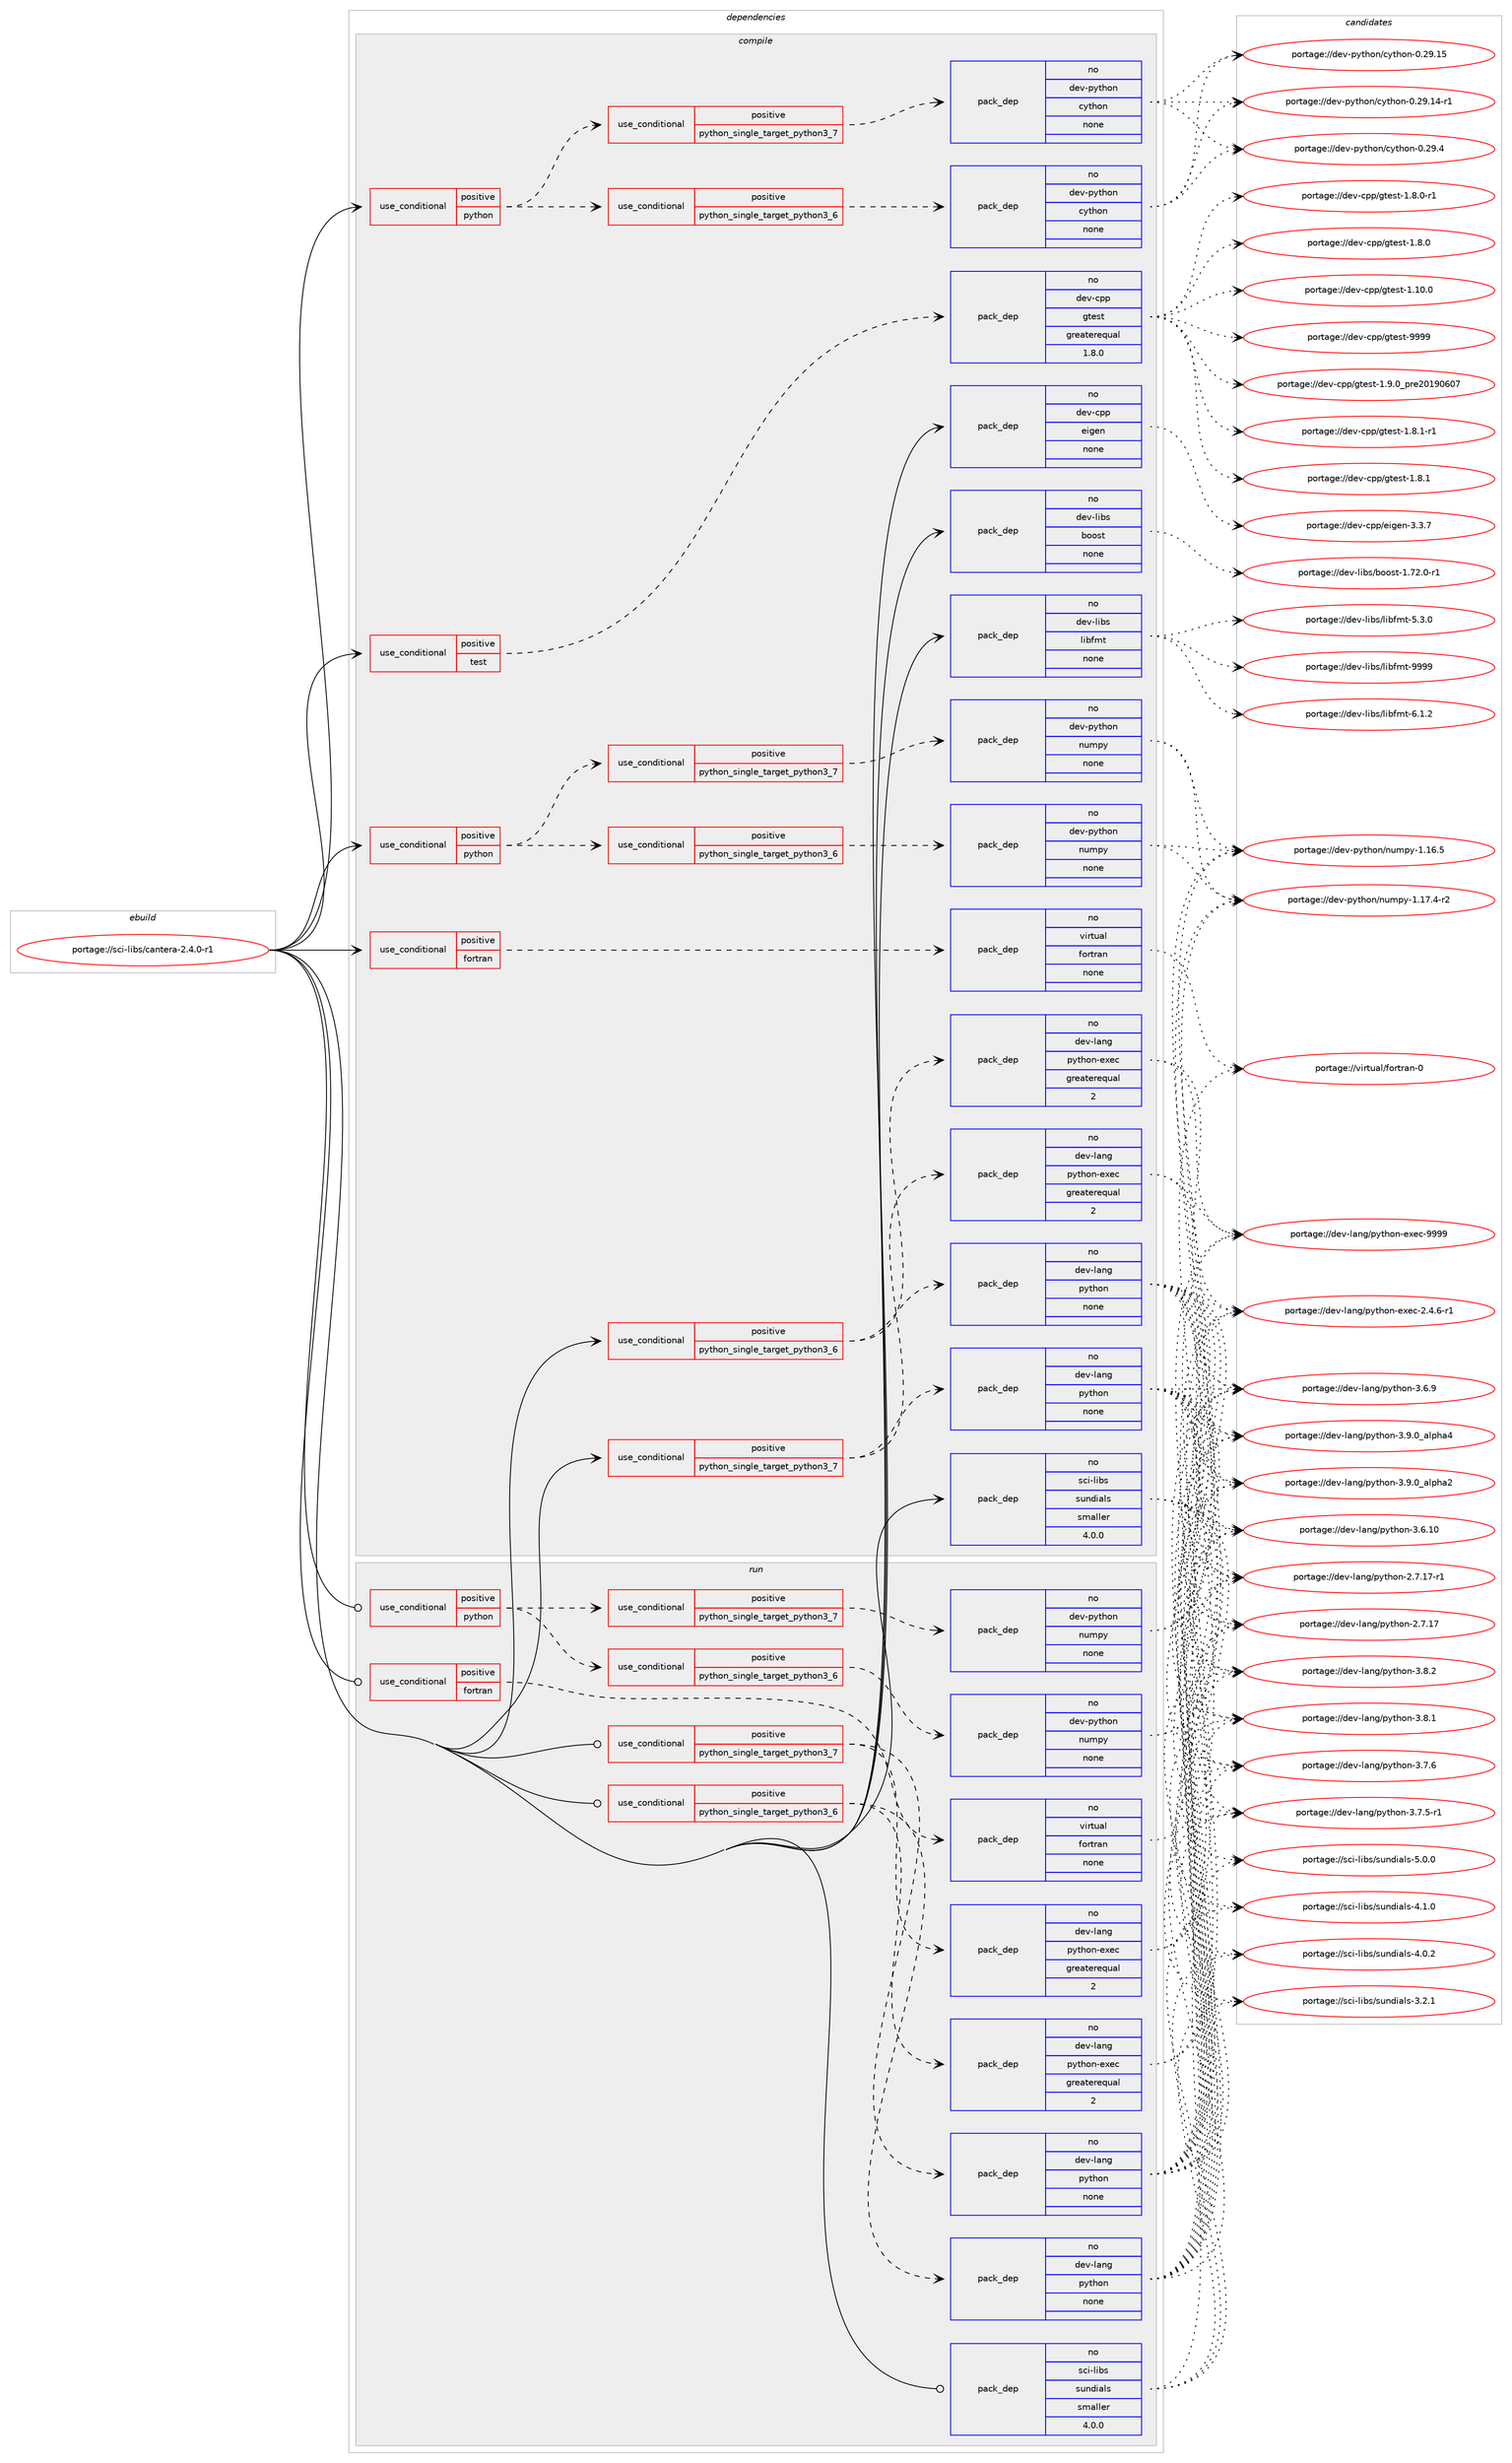 digraph prolog {

# *************
# Graph options
# *************

newrank=true;
concentrate=true;
compound=true;
graph [rankdir=LR,fontname=Helvetica,fontsize=10,ranksep=1.5];#, ranksep=2.5, nodesep=0.2];
edge  [arrowhead=vee];
node  [fontname=Helvetica,fontsize=10];

# **********
# The ebuild
# **********

subgraph cluster_leftcol {
color=gray;
rank=same;
label=<<i>ebuild</i>>;
id [label="portage://sci-libs/cantera-2.4.0-r1", color=red, width=4, href="../sci-libs/cantera-2.4.0-r1.svg"];
}

# ****************
# The dependencies
# ****************

subgraph cluster_midcol {
color=gray;
label=<<i>dependencies</i>>;
subgraph cluster_compile {
fillcolor="#eeeeee";
style=filled;
label=<<i>compile</i>>;
subgraph cond10823 {
dependency51663 [label=<<TABLE BORDER="0" CELLBORDER="1" CELLSPACING="0" CELLPADDING="4"><TR><TD ROWSPAN="3" CELLPADDING="10">use_conditional</TD></TR><TR><TD>positive</TD></TR><TR><TD>fortran</TD></TR></TABLE>>, shape=none, color=red];
subgraph pack39720 {
dependency51664 [label=<<TABLE BORDER="0" CELLBORDER="1" CELLSPACING="0" CELLPADDING="4" WIDTH="220"><TR><TD ROWSPAN="6" CELLPADDING="30">pack_dep</TD></TR><TR><TD WIDTH="110">no</TD></TR><TR><TD>virtual</TD></TR><TR><TD>fortran</TD></TR><TR><TD>none</TD></TR><TR><TD></TD></TR></TABLE>>, shape=none, color=blue];
}
dependency51663:e -> dependency51664:w [weight=20,style="dashed",arrowhead="vee"];
}
id:e -> dependency51663:w [weight=20,style="solid",arrowhead="vee"];
subgraph cond10824 {
dependency51665 [label=<<TABLE BORDER="0" CELLBORDER="1" CELLSPACING="0" CELLPADDING="4"><TR><TD ROWSPAN="3" CELLPADDING="10">use_conditional</TD></TR><TR><TD>positive</TD></TR><TR><TD>python</TD></TR></TABLE>>, shape=none, color=red];
subgraph cond10825 {
dependency51666 [label=<<TABLE BORDER="0" CELLBORDER="1" CELLSPACING="0" CELLPADDING="4"><TR><TD ROWSPAN="3" CELLPADDING="10">use_conditional</TD></TR><TR><TD>positive</TD></TR><TR><TD>python_single_target_python3_6</TD></TR></TABLE>>, shape=none, color=red];
subgraph pack39721 {
dependency51667 [label=<<TABLE BORDER="0" CELLBORDER="1" CELLSPACING="0" CELLPADDING="4" WIDTH="220"><TR><TD ROWSPAN="6" CELLPADDING="30">pack_dep</TD></TR><TR><TD WIDTH="110">no</TD></TR><TR><TD>dev-python</TD></TR><TR><TD>cython</TD></TR><TR><TD>none</TD></TR><TR><TD></TD></TR></TABLE>>, shape=none, color=blue];
}
dependency51666:e -> dependency51667:w [weight=20,style="dashed",arrowhead="vee"];
}
dependency51665:e -> dependency51666:w [weight=20,style="dashed",arrowhead="vee"];
subgraph cond10826 {
dependency51668 [label=<<TABLE BORDER="0" CELLBORDER="1" CELLSPACING="0" CELLPADDING="4"><TR><TD ROWSPAN="3" CELLPADDING="10">use_conditional</TD></TR><TR><TD>positive</TD></TR><TR><TD>python_single_target_python3_7</TD></TR></TABLE>>, shape=none, color=red];
subgraph pack39722 {
dependency51669 [label=<<TABLE BORDER="0" CELLBORDER="1" CELLSPACING="0" CELLPADDING="4" WIDTH="220"><TR><TD ROWSPAN="6" CELLPADDING="30">pack_dep</TD></TR><TR><TD WIDTH="110">no</TD></TR><TR><TD>dev-python</TD></TR><TR><TD>cython</TD></TR><TR><TD>none</TD></TR><TR><TD></TD></TR></TABLE>>, shape=none, color=blue];
}
dependency51668:e -> dependency51669:w [weight=20,style="dashed",arrowhead="vee"];
}
dependency51665:e -> dependency51668:w [weight=20,style="dashed",arrowhead="vee"];
}
id:e -> dependency51665:w [weight=20,style="solid",arrowhead="vee"];
subgraph cond10827 {
dependency51670 [label=<<TABLE BORDER="0" CELLBORDER="1" CELLSPACING="0" CELLPADDING="4"><TR><TD ROWSPAN="3" CELLPADDING="10">use_conditional</TD></TR><TR><TD>positive</TD></TR><TR><TD>python</TD></TR></TABLE>>, shape=none, color=red];
subgraph cond10828 {
dependency51671 [label=<<TABLE BORDER="0" CELLBORDER="1" CELLSPACING="0" CELLPADDING="4"><TR><TD ROWSPAN="3" CELLPADDING="10">use_conditional</TD></TR><TR><TD>positive</TD></TR><TR><TD>python_single_target_python3_6</TD></TR></TABLE>>, shape=none, color=red];
subgraph pack39723 {
dependency51672 [label=<<TABLE BORDER="0" CELLBORDER="1" CELLSPACING="0" CELLPADDING="4" WIDTH="220"><TR><TD ROWSPAN="6" CELLPADDING="30">pack_dep</TD></TR><TR><TD WIDTH="110">no</TD></TR><TR><TD>dev-python</TD></TR><TR><TD>numpy</TD></TR><TR><TD>none</TD></TR><TR><TD></TD></TR></TABLE>>, shape=none, color=blue];
}
dependency51671:e -> dependency51672:w [weight=20,style="dashed",arrowhead="vee"];
}
dependency51670:e -> dependency51671:w [weight=20,style="dashed",arrowhead="vee"];
subgraph cond10829 {
dependency51673 [label=<<TABLE BORDER="0" CELLBORDER="1" CELLSPACING="0" CELLPADDING="4"><TR><TD ROWSPAN="3" CELLPADDING="10">use_conditional</TD></TR><TR><TD>positive</TD></TR><TR><TD>python_single_target_python3_7</TD></TR></TABLE>>, shape=none, color=red];
subgraph pack39724 {
dependency51674 [label=<<TABLE BORDER="0" CELLBORDER="1" CELLSPACING="0" CELLPADDING="4" WIDTH="220"><TR><TD ROWSPAN="6" CELLPADDING="30">pack_dep</TD></TR><TR><TD WIDTH="110">no</TD></TR><TR><TD>dev-python</TD></TR><TR><TD>numpy</TD></TR><TR><TD>none</TD></TR><TR><TD></TD></TR></TABLE>>, shape=none, color=blue];
}
dependency51673:e -> dependency51674:w [weight=20,style="dashed",arrowhead="vee"];
}
dependency51670:e -> dependency51673:w [weight=20,style="dashed",arrowhead="vee"];
}
id:e -> dependency51670:w [weight=20,style="solid",arrowhead="vee"];
subgraph cond10830 {
dependency51675 [label=<<TABLE BORDER="0" CELLBORDER="1" CELLSPACING="0" CELLPADDING="4"><TR><TD ROWSPAN="3" CELLPADDING="10">use_conditional</TD></TR><TR><TD>positive</TD></TR><TR><TD>python_single_target_python3_6</TD></TR></TABLE>>, shape=none, color=red];
subgraph pack39725 {
dependency51676 [label=<<TABLE BORDER="0" CELLBORDER="1" CELLSPACING="0" CELLPADDING="4" WIDTH="220"><TR><TD ROWSPAN="6" CELLPADDING="30">pack_dep</TD></TR><TR><TD WIDTH="110">no</TD></TR><TR><TD>dev-lang</TD></TR><TR><TD>python</TD></TR><TR><TD>none</TD></TR><TR><TD></TD></TR></TABLE>>, shape=none, color=blue];
}
dependency51675:e -> dependency51676:w [weight=20,style="dashed",arrowhead="vee"];
subgraph pack39726 {
dependency51677 [label=<<TABLE BORDER="0" CELLBORDER="1" CELLSPACING="0" CELLPADDING="4" WIDTH="220"><TR><TD ROWSPAN="6" CELLPADDING="30">pack_dep</TD></TR><TR><TD WIDTH="110">no</TD></TR><TR><TD>dev-lang</TD></TR><TR><TD>python-exec</TD></TR><TR><TD>greaterequal</TD></TR><TR><TD>2</TD></TR></TABLE>>, shape=none, color=blue];
}
dependency51675:e -> dependency51677:w [weight=20,style="dashed",arrowhead="vee"];
}
id:e -> dependency51675:w [weight=20,style="solid",arrowhead="vee"];
subgraph cond10831 {
dependency51678 [label=<<TABLE BORDER="0" CELLBORDER="1" CELLSPACING="0" CELLPADDING="4"><TR><TD ROWSPAN="3" CELLPADDING="10">use_conditional</TD></TR><TR><TD>positive</TD></TR><TR><TD>python_single_target_python3_7</TD></TR></TABLE>>, shape=none, color=red];
subgraph pack39727 {
dependency51679 [label=<<TABLE BORDER="0" CELLBORDER="1" CELLSPACING="0" CELLPADDING="4" WIDTH="220"><TR><TD ROWSPAN="6" CELLPADDING="30">pack_dep</TD></TR><TR><TD WIDTH="110">no</TD></TR><TR><TD>dev-lang</TD></TR><TR><TD>python</TD></TR><TR><TD>none</TD></TR><TR><TD></TD></TR></TABLE>>, shape=none, color=blue];
}
dependency51678:e -> dependency51679:w [weight=20,style="dashed",arrowhead="vee"];
subgraph pack39728 {
dependency51680 [label=<<TABLE BORDER="0" CELLBORDER="1" CELLSPACING="0" CELLPADDING="4" WIDTH="220"><TR><TD ROWSPAN="6" CELLPADDING="30">pack_dep</TD></TR><TR><TD WIDTH="110">no</TD></TR><TR><TD>dev-lang</TD></TR><TR><TD>python-exec</TD></TR><TR><TD>greaterequal</TD></TR><TR><TD>2</TD></TR></TABLE>>, shape=none, color=blue];
}
dependency51678:e -> dependency51680:w [weight=20,style="dashed",arrowhead="vee"];
}
id:e -> dependency51678:w [weight=20,style="solid",arrowhead="vee"];
subgraph cond10832 {
dependency51681 [label=<<TABLE BORDER="0" CELLBORDER="1" CELLSPACING="0" CELLPADDING="4"><TR><TD ROWSPAN="3" CELLPADDING="10">use_conditional</TD></TR><TR><TD>positive</TD></TR><TR><TD>test</TD></TR></TABLE>>, shape=none, color=red];
subgraph pack39729 {
dependency51682 [label=<<TABLE BORDER="0" CELLBORDER="1" CELLSPACING="0" CELLPADDING="4" WIDTH="220"><TR><TD ROWSPAN="6" CELLPADDING="30">pack_dep</TD></TR><TR><TD WIDTH="110">no</TD></TR><TR><TD>dev-cpp</TD></TR><TR><TD>gtest</TD></TR><TR><TD>greaterequal</TD></TR><TR><TD>1.8.0</TD></TR></TABLE>>, shape=none, color=blue];
}
dependency51681:e -> dependency51682:w [weight=20,style="dashed",arrowhead="vee"];
}
id:e -> dependency51681:w [weight=20,style="solid",arrowhead="vee"];
subgraph pack39730 {
dependency51683 [label=<<TABLE BORDER="0" CELLBORDER="1" CELLSPACING="0" CELLPADDING="4" WIDTH="220"><TR><TD ROWSPAN="6" CELLPADDING="30">pack_dep</TD></TR><TR><TD WIDTH="110">no</TD></TR><TR><TD>dev-cpp</TD></TR><TR><TD>eigen</TD></TR><TR><TD>none</TD></TR><TR><TD></TD></TR></TABLE>>, shape=none, color=blue];
}
id:e -> dependency51683:w [weight=20,style="solid",arrowhead="vee"];
subgraph pack39731 {
dependency51684 [label=<<TABLE BORDER="0" CELLBORDER="1" CELLSPACING="0" CELLPADDING="4" WIDTH="220"><TR><TD ROWSPAN="6" CELLPADDING="30">pack_dep</TD></TR><TR><TD WIDTH="110">no</TD></TR><TR><TD>dev-libs</TD></TR><TR><TD>boost</TD></TR><TR><TD>none</TD></TR><TR><TD></TD></TR></TABLE>>, shape=none, color=blue];
}
id:e -> dependency51684:w [weight=20,style="solid",arrowhead="vee"];
subgraph pack39732 {
dependency51685 [label=<<TABLE BORDER="0" CELLBORDER="1" CELLSPACING="0" CELLPADDING="4" WIDTH="220"><TR><TD ROWSPAN="6" CELLPADDING="30">pack_dep</TD></TR><TR><TD WIDTH="110">no</TD></TR><TR><TD>dev-libs</TD></TR><TR><TD>libfmt</TD></TR><TR><TD>none</TD></TR><TR><TD></TD></TR></TABLE>>, shape=none, color=blue];
}
id:e -> dependency51685:w [weight=20,style="solid",arrowhead="vee"];
subgraph pack39733 {
dependency51686 [label=<<TABLE BORDER="0" CELLBORDER="1" CELLSPACING="0" CELLPADDING="4" WIDTH="220"><TR><TD ROWSPAN="6" CELLPADDING="30">pack_dep</TD></TR><TR><TD WIDTH="110">no</TD></TR><TR><TD>sci-libs</TD></TR><TR><TD>sundials</TD></TR><TR><TD>smaller</TD></TR><TR><TD>4.0.0</TD></TR></TABLE>>, shape=none, color=blue];
}
id:e -> dependency51686:w [weight=20,style="solid",arrowhead="vee"];
}
subgraph cluster_compileandrun {
fillcolor="#eeeeee";
style=filled;
label=<<i>compile and run</i>>;
}
subgraph cluster_run {
fillcolor="#eeeeee";
style=filled;
label=<<i>run</i>>;
subgraph cond10833 {
dependency51687 [label=<<TABLE BORDER="0" CELLBORDER="1" CELLSPACING="0" CELLPADDING="4"><TR><TD ROWSPAN="3" CELLPADDING="10">use_conditional</TD></TR><TR><TD>positive</TD></TR><TR><TD>fortran</TD></TR></TABLE>>, shape=none, color=red];
subgraph pack39734 {
dependency51688 [label=<<TABLE BORDER="0" CELLBORDER="1" CELLSPACING="0" CELLPADDING="4" WIDTH="220"><TR><TD ROWSPAN="6" CELLPADDING="30">pack_dep</TD></TR><TR><TD WIDTH="110">no</TD></TR><TR><TD>virtual</TD></TR><TR><TD>fortran</TD></TR><TR><TD>none</TD></TR><TR><TD></TD></TR></TABLE>>, shape=none, color=blue];
}
dependency51687:e -> dependency51688:w [weight=20,style="dashed",arrowhead="vee"];
}
id:e -> dependency51687:w [weight=20,style="solid",arrowhead="odot"];
subgraph cond10834 {
dependency51689 [label=<<TABLE BORDER="0" CELLBORDER="1" CELLSPACING="0" CELLPADDING="4"><TR><TD ROWSPAN="3" CELLPADDING="10">use_conditional</TD></TR><TR><TD>positive</TD></TR><TR><TD>python</TD></TR></TABLE>>, shape=none, color=red];
subgraph cond10835 {
dependency51690 [label=<<TABLE BORDER="0" CELLBORDER="1" CELLSPACING="0" CELLPADDING="4"><TR><TD ROWSPAN="3" CELLPADDING="10">use_conditional</TD></TR><TR><TD>positive</TD></TR><TR><TD>python_single_target_python3_6</TD></TR></TABLE>>, shape=none, color=red];
subgraph pack39735 {
dependency51691 [label=<<TABLE BORDER="0" CELLBORDER="1" CELLSPACING="0" CELLPADDING="4" WIDTH="220"><TR><TD ROWSPAN="6" CELLPADDING="30">pack_dep</TD></TR><TR><TD WIDTH="110">no</TD></TR><TR><TD>dev-python</TD></TR><TR><TD>numpy</TD></TR><TR><TD>none</TD></TR><TR><TD></TD></TR></TABLE>>, shape=none, color=blue];
}
dependency51690:e -> dependency51691:w [weight=20,style="dashed",arrowhead="vee"];
}
dependency51689:e -> dependency51690:w [weight=20,style="dashed",arrowhead="vee"];
subgraph cond10836 {
dependency51692 [label=<<TABLE BORDER="0" CELLBORDER="1" CELLSPACING="0" CELLPADDING="4"><TR><TD ROWSPAN="3" CELLPADDING="10">use_conditional</TD></TR><TR><TD>positive</TD></TR><TR><TD>python_single_target_python3_7</TD></TR></TABLE>>, shape=none, color=red];
subgraph pack39736 {
dependency51693 [label=<<TABLE BORDER="0" CELLBORDER="1" CELLSPACING="0" CELLPADDING="4" WIDTH="220"><TR><TD ROWSPAN="6" CELLPADDING="30">pack_dep</TD></TR><TR><TD WIDTH="110">no</TD></TR><TR><TD>dev-python</TD></TR><TR><TD>numpy</TD></TR><TR><TD>none</TD></TR><TR><TD></TD></TR></TABLE>>, shape=none, color=blue];
}
dependency51692:e -> dependency51693:w [weight=20,style="dashed",arrowhead="vee"];
}
dependency51689:e -> dependency51692:w [weight=20,style="dashed",arrowhead="vee"];
}
id:e -> dependency51689:w [weight=20,style="solid",arrowhead="odot"];
subgraph cond10837 {
dependency51694 [label=<<TABLE BORDER="0" CELLBORDER="1" CELLSPACING="0" CELLPADDING="4"><TR><TD ROWSPAN="3" CELLPADDING="10">use_conditional</TD></TR><TR><TD>positive</TD></TR><TR><TD>python_single_target_python3_6</TD></TR></TABLE>>, shape=none, color=red];
subgraph pack39737 {
dependency51695 [label=<<TABLE BORDER="0" CELLBORDER="1" CELLSPACING="0" CELLPADDING="4" WIDTH="220"><TR><TD ROWSPAN="6" CELLPADDING="30">pack_dep</TD></TR><TR><TD WIDTH="110">no</TD></TR><TR><TD>dev-lang</TD></TR><TR><TD>python</TD></TR><TR><TD>none</TD></TR><TR><TD></TD></TR></TABLE>>, shape=none, color=blue];
}
dependency51694:e -> dependency51695:w [weight=20,style="dashed",arrowhead="vee"];
subgraph pack39738 {
dependency51696 [label=<<TABLE BORDER="0" CELLBORDER="1" CELLSPACING="0" CELLPADDING="4" WIDTH="220"><TR><TD ROWSPAN="6" CELLPADDING="30">pack_dep</TD></TR><TR><TD WIDTH="110">no</TD></TR><TR><TD>dev-lang</TD></TR><TR><TD>python-exec</TD></TR><TR><TD>greaterequal</TD></TR><TR><TD>2</TD></TR></TABLE>>, shape=none, color=blue];
}
dependency51694:e -> dependency51696:w [weight=20,style="dashed",arrowhead="vee"];
}
id:e -> dependency51694:w [weight=20,style="solid",arrowhead="odot"];
subgraph cond10838 {
dependency51697 [label=<<TABLE BORDER="0" CELLBORDER="1" CELLSPACING="0" CELLPADDING="4"><TR><TD ROWSPAN="3" CELLPADDING="10">use_conditional</TD></TR><TR><TD>positive</TD></TR><TR><TD>python_single_target_python3_7</TD></TR></TABLE>>, shape=none, color=red];
subgraph pack39739 {
dependency51698 [label=<<TABLE BORDER="0" CELLBORDER="1" CELLSPACING="0" CELLPADDING="4" WIDTH="220"><TR><TD ROWSPAN="6" CELLPADDING="30">pack_dep</TD></TR><TR><TD WIDTH="110">no</TD></TR><TR><TD>dev-lang</TD></TR><TR><TD>python</TD></TR><TR><TD>none</TD></TR><TR><TD></TD></TR></TABLE>>, shape=none, color=blue];
}
dependency51697:e -> dependency51698:w [weight=20,style="dashed",arrowhead="vee"];
subgraph pack39740 {
dependency51699 [label=<<TABLE BORDER="0" CELLBORDER="1" CELLSPACING="0" CELLPADDING="4" WIDTH="220"><TR><TD ROWSPAN="6" CELLPADDING="30">pack_dep</TD></TR><TR><TD WIDTH="110">no</TD></TR><TR><TD>dev-lang</TD></TR><TR><TD>python-exec</TD></TR><TR><TD>greaterequal</TD></TR><TR><TD>2</TD></TR></TABLE>>, shape=none, color=blue];
}
dependency51697:e -> dependency51699:w [weight=20,style="dashed",arrowhead="vee"];
}
id:e -> dependency51697:w [weight=20,style="solid",arrowhead="odot"];
subgraph pack39741 {
dependency51700 [label=<<TABLE BORDER="0" CELLBORDER="1" CELLSPACING="0" CELLPADDING="4" WIDTH="220"><TR><TD ROWSPAN="6" CELLPADDING="30">pack_dep</TD></TR><TR><TD WIDTH="110">no</TD></TR><TR><TD>sci-libs</TD></TR><TR><TD>sundials</TD></TR><TR><TD>smaller</TD></TR><TR><TD>4.0.0</TD></TR></TABLE>>, shape=none, color=blue];
}
id:e -> dependency51700:w [weight=20,style="solid",arrowhead="odot"];
}
}

# **************
# The candidates
# **************

subgraph cluster_choices {
rank=same;
color=gray;
label=<<i>candidates</i>>;

subgraph choice39720 {
color=black;
nodesep=1;
choice1181051141161179710847102111114116114971104548 [label="portage://virtual/fortran-0", color=red, width=4,href="../virtual/fortran-0.svg"];
dependency51664:e -> choice1181051141161179710847102111114116114971104548:w [style=dotted,weight="100"];
}
subgraph choice39721 {
color=black;
nodesep=1;
choice10010111845112121116104111110479912111610411111045484650574652 [label="portage://dev-python/cython-0.29.4", color=red, width=4,href="../dev-python/cython-0.29.4.svg"];
choice1001011184511212111610411111047991211161041111104548465057464953 [label="portage://dev-python/cython-0.29.15", color=red, width=4,href="../dev-python/cython-0.29.15.svg"];
choice10010111845112121116104111110479912111610411111045484650574649524511449 [label="portage://dev-python/cython-0.29.14-r1", color=red, width=4,href="../dev-python/cython-0.29.14-r1.svg"];
dependency51667:e -> choice10010111845112121116104111110479912111610411111045484650574652:w [style=dotted,weight="100"];
dependency51667:e -> choice1001011184511212111610411111047991211161041111104548465057464953:w [style=dotted,weight="100"];
dependency51667:e -> choice10010111845112121116104111110479912111610411111045484650574649524511449:w [style=dotted,weight="100"];
}
subgraph choice39722 {
color=black;
nodesep=1;
choice10010111845112121116104111110479912111610411111045484650574652 [label="portage://dev-python/cython-0.29.4", color=red, width=4,href="../dev-python/cython-0.29.4.svg"];
choice1001011184511212111610411111047991211161041111104548465057464953 [label="portage://dev-python/cython-0.29.15", color=red, width=4,href="../dev-python/cython-0.29.15.svg"];
choice10010111845112121116104111110479912111610411111045484650574649524511449 [label="portage://dev-python/cython-0.29.14-r1", color=red, width=4,href="../dev-python/cython-0.29.14-r1.svg"];
dependency51669:e -> choice10010111845112121116104111110479912111610411111045484650574652:w [style=dotted,weight="100"];
dependency51669:e -> choice1001011184511212111610411111047991211161041111104548465057464953:w [style=dotted,weight="100"];
dependency51669:e -> choice10010111845112121116104111110479912111610411111045484650574649524511449:w [style=dotted,weight="100"];
}
subgraph choice39723 {
color=black;
nodesep=1;
choice1001011184511212111610411111047110117109112121454946495546524511450 [label="portage://dev-python/numpy-1.17.4-r2", color=red, width=4,href="../dev-python/numpy-1.17.4-r2.svg"];
choice100101118451121211161041111104711011710911212145494649544653 [label="portage://dev-python/numpy-1.16.5", color=red, width=4,href="../dev-python/numpy-1.16.5.svg"];
dependency51672:e -> choice1001011184511212111610411111047110117109112121454946495546524511450:w [style=dotted,weight="100"];
dependency51672:e -> choice100101118451121211161041111104711011710911212145494649544653:w [style=dotted,weight="100"];
}
subgraph choice39724 {
color=black;
nodesep=1;
choice1001011184511212111610411111047110117109112121454946495546524511450 [label="portage://dev-python/numpy-1.17.4-r2", color=red, width=4,href="../dev-python/numpy-1.17.4-r2.svg"];
choice100101118451121211161041111104711011710911212145494649544653 [label="portage://dev-python/numpy-1.16.5", color=red, width=4,href="../dev-python/numpy-1.16.5.svg"];
dependency51674:e -> choice1001011184511212111610411111047110117109112121454946495546524511450:w [style=dotted,weight="100"];
dependency51674:e -> choice100101118451121211161041111104711011710911212145494649544653:w [style=dotted,weight="100"];
}
subgraph choice39725 {
color=black;
nodesep=1;
choice10010111845108971101034711212111610411111045514657464895971081121049752 [label="portage://dev-lang/python-3.9.0_alpha4", color=red, width=4,href="../dev-lang/python-3.9.0_alpha4.svg"];
choice10010111845108971101034711212111610411111045514657464895971081121049750 [label="portage://dev-lang/python-3.9.0_alpha2", color=red, width=4,href="../dev-lang/python-3.9.0_alpha2.svg"];
choice100101118451089711010347112121116104111110455146564650 [label="portage://dev-lang/python-3.8.2", color=red, width=4,href="../dev-lang/python-3.8.2.svg"];
choice100101118451089711010347112121116104111110455146564649 [label="portage://dev-lang/python-3.8.1", color=red, width=4,href="../dev-lang/python-3.8.1.svg"];
choice100101118451089711010347112121116104111110455146554654 [label="portage://dev-lang/python-3.7.6", color=red, width=4,href="../dev-lang/python-3.7.6.svg"];
choice1001011184510897110103471121211161041111104551465546534511449 [label="portage://dev-lang/python-3.7.5-r1", color=red, width=4,href="../dev-lang/python-3.7.5-r1.svg"];
choice100101118451089711010347112121116104111110455146544657 [label="portage://dev-lang/python-3.6.9", color=red, width=4,href="../dev-lang/python-3.6.9.svg"];
choice10010111845108971101034711212111610411111045514654464948 [label="portage://dev-lang/python-3.6.10", color=red, width=4,href="../dev-lang/python-3.6.10.svg"];
choice100101118451089711010347112121116104111110455046554649554511449 [label="portage://dev-lang/python-2.7.17-r1", color=red, width=4,href="../dev-lang/python-2.7.17-r1.svg"];
choice10010111845108971101034711212111610411111045504655464955 [label="portage://dev-lang/python-2.7.17", color=red, width=4,href="../dev-lang/python-2.7.17.svg"];
dependency51676:e -> choice10010111845108971101034711212111610411111045514657464895971081121049752:w [style=dotted,weight="100"];
dependency51676:e -> choice10010111845108971101034711212111610411111045514657464895971081121049750:w [style=dotted,weight="100"];
dependency51676:e -> choice100101118451089711010347112121116104111110455146564650:w [style=dotted,weight="100"];
dependency51676:e -> choice100101118451089711010347112121116104111110455146564649:w [style=dotted,weight="100"];
dependency51676:e -> choice100101118451089711010347112121116104111110455146554654:w [style=dotted,weight="100"];
dependency51676:e -> choice1001011184510897110103471121211161041111104551465546534511449:w [style=dotted,weight="100"];
dependency51676:e -> choice100101118451089711010347112121116104111110455146544657:w [style=dotted,weight="100"];
dependency51676:e -> choice10010111845108971101034711212111610411111045514654464948:w [style=dotted,weight="100"];
dependency51676:e -> choice100101118451089711010347112121116104111110455046554649554511449:w [style=dotted,weight="100"];
dependency51676:e -> choice10010111845108971101034711212111610411111045504655464955:w [style=dotted,weight="100"];
}
subgraph choice39726 {
color=black;
nodesep=1;
choice10010111845108971101034711212111610411111045101120101994557575757 [label="portage://dev-lang/python-exec-9999", color=red, width=4,href="../dev-lang/python-exec-9999.svg"];
choice10010111845108971101034711212111610411111045101120101994550465246544511449 [label="portage://dev-lang/python-exec-2.4.6-r1", color=red, width=4,href="../dev-lang/python-exec-2.4.6-r1.svg"];
dependency51677:e -> choice10010111845108971101034711212111610411111045101120101994557575757:w [style=dotted,weight="100"];
dependency51677:e -> choice10010111845108971101034711212111610411111045101120101994550465246544511449:w [style=dotted,weight="100"];
}
subgraph choice39727 {
color=black;
nodesep=1;
choice10010111845108971101034711212111610411111045514657464895971081121049752 [label="portage://dev-lang/python-3.9.0_alpha4", color=red, width=4,href="../dev-lang/python-3.9.0_alpha4.svg"];
choice10010111845108971101034711212111610411111045514657464895971081121049750 [label="portage://dev-lang/python-3.9.0_alpha2", color=red, width=4,href="../dev-lang/python-3.9.0_alpha2.svg"];
choice100101118451089711010347112121116104111110455146564650 [label="portage://dev-lang/python-3.8.2", color=red, width=4,href="../dev-lang/python-3.8.2.svg"];
choice100101118451089711010347112121116104111110455146564649 [label="portage://dev-lang/python-3.8.1", color=red, width=4,href="../dev-lang/python-3.8.1.svg"];
choice100101118451089711010347112121116104111110455146554654 [label="portage://dev-lang/python-3.7.6", color=red, width=4,href="../dev-lang/python-3.7.6.svg"];
choice1001011184510897110103471121211161041111104551465546534511449 [label="portage://dev-lang/python-3.7.5-r1", color=red, width=4,href="../dev-lang/python-3.7.5-r1.svg"];
choice100101118451089711010347112121116104111110455146544657 [label="portage://dev-lang/python-3.6.9", color=red, width=4,href="../dev-lang/python-3.6.9.svg"];
choice10010111845108971101034711212111610411111045514654464948 [label="portage://dev-lang/python-3.6.10", color=red, width=4,href="../dev-lang/python-3.6.10.svg"];
choice100101118451089711010347112121116104111110455046554649554511449 [label="portage://dev-lang/python-2.7.17-r1", color=red, width=4,href="../dev-lang/python-2.7.17-r1.svg"];
choice10010111845108971101034711212111610411111045504655464955 [label="portage://dev-lang/python-2.7.17", color=red, width=4,href="../dev-lang/python-2.7.17.svg"];
dependency51679:e -> choice10010111845108971101034711212111610411111045514657464895971081121049752:w [style=dotted,weight="100"];
dependency51679:e -> choice10010111845108971101034711212111610411111045514657464895971081121049750:w [style=dotted,weight="100"];
dependency51679:e -> choice100101118451089711010347112121116104111110455146564650:w [style=dotted,weight="100"];
dependency51679:e -> choice100101118451089711010347112121116104111110455146564649:w [style=dotted,weight="100"];
dependency51679:e -> choice100101118451089711010347112121116104111110455146554654:w [style=dotted,weight="100"];
dependency51679:e -> choice1001011184510897110103471121211161041111104551465546534511449:w [style=dotted,weight="100"];
dependency51679:e -> choice100101118451089711010347112121116104111110455146544657:w [style=dotted,weight="100"];
dependency51679:e -> choice10010111845108971101034711212111610411111045514654464948:w [style=dotted,weight="100"];
dependency51679:e -> choice100101118451089711010347112121116104111110455046554649554511449:w [style=dotted,weight="100"];
dependency51679:e -> choice10010111845108971101034711212111610411111045504655464955:w [style=dotted,weight="100"];
}
subgraph choice39728 {
color=black;
nodesep=1;
choice10010111845108971101034711212111610411111045101120101994557575757 [label="portage://dev-lang/python-exec-9999", color=red, width=4,href="../dev-lang/python-exec-9999.svg"];
choice10010111845108971101034711212111610411111045101120101994550465246544511449 [label="portage://dev-lang/python-exec-2.4.6-r1", color=red, width=4,href="../dev-lang/python-exec-2.4.6-r1.svg"];
dependency51680:e -> choice10010111845108971101034711212111610411111045101120101994557575757:w [style=dotted,weight="100"];
dependency51680:e -> choice10010111845108971101034711212111610411111045101120101994550465246544511449:w [style=dotted,weight="100"];
}
subgraph choice39729 {
color=black;
nodesep=1;
choice1001011184599112112471031161011151164557575757 [label="portage://dev-cpp/gtest-9999", color=red, width=4,href="../dev-cpp/gtest-9999.svg"];
choice100101118459911211247103116101115116454946574648951121141015048495748544855 [label="portage://dev-cpp/gtest-1.9.0_pre20190607", color=red, width=4,href="../dev-cpp/gtest-1.9.0_pre20190607.svg"];
choice1001011184599112112471031161011151164549465646494511449 [label="portage://dev-cpp/gtest-1.8.1-r1", color=red, width=4,href="../dev-cpp/gtest-1.8.1-r1.svg"];
choice100101118459911211247103116101115116454946564649 [label="portage://dev-cpp/gtest-1.8.1", color=red, width=4,href="../dev-cpp/gtest-1.8.1.svg"];
choice1001011184599112112471031161011151164549465646484511449 [label="portage://dev-cpp/gtest-1.8.0-r1", color=red, width=4,href="../dev-cpp/gtest-1.8.0-r1.svg"];
choice100101118459911211247103116101115116454946564648 [label="portage://dev-cpp/gtest-1.8.0", color=red, width=4,href="../dev-cpp/gtest-1.8.0.svg"];
choice10010111845991121124710311610111511645494649484648 [label="portage://dev-cpp/gtest-1.10.0", color=red, width=4,href="../dev-cpp/gtest-1.10.0.svg"];
dependency51682:e -> choice1001011184599112112471031161011151164557575757:w [style=dotted,weight="100"];
dependency51682:e -> choice100101118459911211247103116101115116454946574648951121141015048495748544855:w [style=dotted,weight="100"];
dependency51682:e -> choice1001011184599112112471031161011151164549465646494511449:w [style=dotted,weight="100"];
dependency51682:e -> choice100101118459911211247103116101115116454946564649:w [style=dotted,weight="100"];
dependency51682:e -> choice1001011184599112112471031161011151164549465646484511449:w [style=dotted,weight="100"];
dependency51682:e -> choice100101118459911211247103116101115116454946564648:w [style=dotted,weight="100"];
dependency51682:e -> choice10010111845991121124710311610111511645494649484648:w [style=dotted,weight="100"];
}
subgraph choice39730 {
color=black;
nodesep=1;
choice100101118459911211247101105103101110455146514655 [label="portage://dev-cpp/eigen-3.3.7", color=red, width=4,href="../dev-cpp/eigen-3.3.7.svg"];
dependency51683:e -> choice100101118459911211247101105103101110455146514655:w [style=dotted,weight="100"];
}
subgraph choice39731 {
color=black;
nodesep=1;
choice10010111845108105981154798111111115116454946555046484511449 [label="portage://dev-libs/boost-1.72.0-r1", color=red, width=4,href="../dev-libs/boost-1.72.0-r1.svg"];
dependency51684:e -> choice10010111845108105981154798111111115116454946555046484511449:w [style=dotted,weight="100"];
}
subgraph choice39732 {
color=black;
nodesep=1;
choice100101118451081059811547108105981021091164557575757 [label="portage://dev-libs/libfmt-9999", color=red, width=4,href="../dev-libs/libfmt-9999.svg"];
choice10010111845108105981154710810598102109116455446494650 [label="portage://dev-libs/libfmt-6.1.2", color=red, width=4,href="../dev-libs/libfmt-6.1.2.svg"];
choice10010111845108105981154710810598102109116455346514648 [label="portage://dev-libs/libfmt-5.3.0", color=red, width=4,href="../dev-libs/libfmt-5.3.0.svg"];
dependency51685:e -> choice100101118451081059811547108105981021091164557575757:w [style=dotted,weight="100"];
dependency51685:e -> choice10010111845108105981154710810598102109116455446494650:w [style=dotted,weight="100"];
dependency51685:e -> choice10010111845108105981154710810598102109116455346514648:w [style=dotted,weight="100"];
}
subgraph choice39733 {
color=black;
nodesep=1;
choice1159910545108105981154711511711010010597108115455346484648 [label="portage://sci-libs/sundials-5.0.0", color=red, width=4,href="../sci-libs/sundials-5.0.0.svg"];
choice1159910545108105981154711511711010010597108115455246494648 [label="portage://sci-libs/sundials-4.1.0", color=red, width=4,href="../sci-libs/sundials-4.1.0.svg"];
choice1159910545108105981154711511711010010597108115455246484650 [label="portage://sci-libs/sundials-4.0.2", color=red, width=4,href="../sci-libs/sundials-4.0.2.svg"];
choice1159910545108105981154711511711010010597108115455146504649 [label="portage://sci-libs/sundials-3.2.1", color=red, width=4,href="../sci-libs/sundials-3.2.1.svg"];
dependency51686:e -> choice1159910545108105981154711511711010010597108115455346484648:w [style=dotted,weight="100"];
dependency51686:e -> choice1159910545108105981154711511711010010597108115455246494648:w [style=dotted,weight="100"];
dependency51686:e -> choice1159910545108105981154711511711010010597108115455246484650:w [style=dotted,weight="100"];
dependency51686:e -> choice1159910545108105981154711511711010010597108115455146504649:w [style=dotted,weight="100"];
}
subgraph choice39734 {
color=black;
nodesep=1;
choice1181051141161179710847102111114116114971104548 [label="portage://virtual/fortran-0", color=red, width=4,href="../virtual/fortran-0.svg"];
dependency51688:e -> choice1181051141161179710847102111114116114971104548:w [style=dotted,weight="100"];
}
subgraph choice39735 {
color=black;
nodesep=1;
choice1001011184511212111610411111047110117109112121454946495546524511450 [label="portage://dev-python/numpy-1.17.4-r2", color=red, width=4,href="../dev-python/numpy-1.17.4-r2.svg"];
choice100101118451121211161041111104711011710911212145494649544653 [label="portage://dev-python/numpy-1.16.5", color=red, width=4,href="../dev-python/numpy-1.16.5.svg"];
dependency51691:e -> choice1001011184511212111610411111047110117109112121454946495546524511450:w [style=dotted,weight="100"];
dependency51691:e -> choice100101118451121211161041111104711011710911212145494649544653:w [style=dotted,weight="100"];
}
subgraph choice39736 {
color=black;
nodesep=1;
choice1001011184511212111610411111047110117109112121454946495546524511450 [label="portage://dev-python/numpy-1.17.4-r2", color=red, width=4,href="../dev-python/numpy-1.17.4-r2.svg"];
choice100101118451121211161041111104711011710911212145494649544653 [label="portage://dev-python/numpy-1.16.5", color=red, width=4,href="../dev-python/numpy-1.16.5.svg"];
dependency51693:e -> choice1001011184511212111610411111047110117109112121454946495546524511450:w [style=dotted,weight="100"];
dependency51693:e -> choice100101118451121211161041111104711011710911212145494649544653:w [style=dotted,weight="100"];
}
subgraph choice39737 {
color=black;
nodesep=1;
choice10010111845108971101034711212111610411111045514657464895971081121049752 [label="portage://dev-lang/python-3.9.0_alpha4", color=red, width=4,href="../dev-lang/python-3.9.0_alpha4.svg"];
choice10010111845108971101034711212111610411111045514657464895971081121049750 [label="portage://dev-lang/python-3.9.0_alpha2", color=red, width=4,href="../dev-lang/python-3.9.0_alpha2.svg"];
choice100101118451089711010347112121116104111110455146564650 [label="portage://dev-lang/python-3.8.2", color=red, width=4,href="../dev-lang/python-3.8.2.svg"];
choice100101118451089711010347112121116104111110455146564649 [label="portage://dev-lang/python-3.8.1", color=red, width=4,href="../dev-lang/python-3.8.1.svg"];
choice100101118451089711010347112121116104111110455146554654 [label="portage://dev-lang/python-3.7.6", color=red, width=4,href="../dev-lang/python-3.7.6.svg"];
choice1001011184510897110103471121211161041111104551465546534511449 [label="portage://dev-lang/python-3.7.5-r1", color=red, width=4,href="../dev-lang/python-3.7.5-r1.svg"];
choice100101118451089711010347112121116104111110455146544657 [label="portage://dev-lang/python-3.6.9", color=red, width=4,href="../dev-lang/python-3.6.9.svg"];
choice10010111845108971101034711212111610411111045514654464948 [label="portage://dev-lang/python-3.6.10", color=red, width=4,href="../dev-lang/python-3.6.10.svg"];
choice100101118451089711010347112121116104111110455046554649554511449 [label="portage://dev-lang/python-2.7.17-r1", color=red, width=4,href="../dev-lang/python-2.7.17-r1.svg"];
choice10010111845108971101034711212111610411111045504655464955 [label="portage://dev-lang/python-2.7.17", color=red, width=4,href="../dev-lang/python-2.7.17.svg"];
dependency51695:e -> choice10010111845108971101034711212111610411111045514657464895971081121049752:w [style=dotted,weight="100"];
dependency51695:e -> choice10010111845108971101034711212111610411111045514657464895971081121049750:w [style=dotted,weight="100"];
dependency51695:e -> choice100101118451089711010347112121116104111110455146564650:w [style=dotted,weight="100"];
dependency51695:e -> choice100101118451089711010347112121116104111110455146564649:w [style=dotted,weight="100"];
dependency51695:e -> choice100101118451089711010347112121116104111110455146554654:w [style=dotted,weight="100"];
dependency51695:e -> choice1001011184510897110103471121211161041111104551465546534511449:w [style=dotted,weight="100"];
dependency51695:e -> choice100101118451089711010347112121116104111110455146544657:w [style=dotted,weight="100"];
dependency51695:e -> choice10010111845108971101034711212111610411111045514654464948:w [style=dotted,weight="100"];
dependency51695:e -> choice100101118451089711010347112121116104111110455046554649554511449:w [style=dotted,weight="100"];
dependency51695:e -> choice10010111845108971101034711212111610411111045504655464955:w [style=dotted,weight="100"];
}
subgraph choice39738 {
color=black;
nodesep=1;
choice10010111845108971101034711212111610411111045101120101994557575757 [label="portage://dev-lang/python-exec-9999", color=red, width=4,href="../dev-lang/python-exec-9999.svg"];
choice10010111845108971101034711212111610411111045101120101994550465246544511449 [label="portage://dev-lang/python-exec-2.4.6-r1", color=red, width=4,href="../dev-lang/python-exec-2.4.6-r1.svg"];
dependency51696:e -> choice10010111845108971101034711212111610411111045101120101994557575757:w [style=dotted,weight="100"];
dependency51696:e -> choice10010111845108971101034711212111610411111045101120101994550465246544511449:w [style=dotted,weight="100"];
}
subgraph choice39739 {
color=black;
nodesep=1;
choice10010111845108971101034711212111610411111045514657464895971081121049752 [label="portage://dev-lang/python-3.9.0_alpha4", color=red, width=4,href="../dev-lang/python-3.9.0_alpha4.svg"];
choice10010111845108971101034711212111610411111045514657464895971081121049750 [label="portage://dev-lang/python-3.9.0_alpha2", color=red, width=4,href="../dev-lang/python-3.9.0_alpha2.svg"];
choice100101118451089711010347112121116104111110455146564650 [label="portage://dev-lang/python-3.8.2", color=red, width=4,href="../dev-lang/python-3.8.2.svg"];
choice100101118451089711010347112121116104111110455146564649 [label="portage://dev-lang/python-3.8.1", color=red, width=4,href="../dev-lang/python-3.8.1.svg"];
choice100101118451089711010347112121116104111110455146554654 [label="portage://dev-lang/python-3.7.6", color=red, width=4,href="../dev-lang/python-3.7.6.svg"];
choice1001011184510897110103471121211161041111104551465546534511449 [label="portage://dev-lang/python-3.7.5-r1", color=red, width=4,href="../dev-lang/python-3.7.5-r1.svg"];
choice100101118451089711010347112121116104111110455146544657 [label="portage://dev-lang/python-3.6.9", color=red, width=4,href="../dev-lang/python-3.6.9.svg"];
choice10010111845108971101034711212111610411111045514654464948 [label="portage://dev-lang/python-3.6.10", color=red, width=4,href="../dev-lang/python-3.6.10.svg"];
choice100101118451089711010347112121116104111110455046554649554511449 [label="portage://dev-lang/python-2.7.17-r1", color=red, width=4,href="../dev-lang/python-2.7.17-r1.svg"];
choice10010111845108971101034711212111610411111045504655464955 [label="portage://dev-lang/python-2.7.17", color=red, width=4,href="../dev-lang/python-2.7.17.svg"];
dependency51698:e -> choice10010111845108971101034711212111610411111045514657464895971081121049752:w [style=dotted,weight="100"];
dependency51698:e -> choice10010111845108971101034711212111610411111045514657464895971081121049750:w [style=dotted,weight="100"];
dependency51698:e -> choice100101118451089711010347112121116104111110455146564650:w [style=dotted,weight="100"];
dependency51698:e -> choice100101118451089711010347112121116104111110455146564649:w [style=dotted,weight="100"];
dependency51698:e -> choice100101118451089711010347112121116104111110455146554654:w [style=dotted,weight="100"];
dependency51698:e -> choice1001011184510897110103471121211161041111104551465546534511449:w [style=dotted,weight="100"];
dependency51698:e -> choice100101118451089711010347112121116104111110455146544657:w [style=dotted,weight="100"];
dependency51698:e -> choice10010111845108971101034711212111610411111045514654464948:w [style=dotted,weight="100"];
dependency51698:e -> choice100101118451089711010347112121116104111110455046554649554511449:w [style=dotted,weight="100"];
dependency51698:e -> choice10010111845108971101034711212111610411111045504655464955:w [style=dotted,weight="100"];
}
subgraph choice39740 {
color=black;
nodesep=1;
choice10010111845108971101034711212111610411111045101120101994557575757 [label="portage://dev-lang/python-exec-9999", color=red, width=4,href="../dev-lang/python-exec-9999.svg"];
choice10010111845108971101034711212111610411111045101120101994550465246544511449 [label="portage://dev-lang/python-exec-2.4.6-r1", color=red, width=4,href="../dev-lang/python-exec-2.4.6-r1.svg"];
dependency51699:e -> choice10010111845108971101034711212111610411111045101120101994557575757:w [style=dotted,weight="100"];
dependency51699:e -> choice10010111845108971101034711212111610411111045101120101994550465246544511449:w [style=dotted,weight="100"];
}
subgraph choice39741 {
color=black;
nodesep=1;
choice1159910545108105981154711511711010010597108115455346484648 [label="portage://sci-libs/sundials-5.0.0", color=red, width=4,href="../sci-libs/sundials-5.0.0.svg"];
choice1159910545108105981154711511711010010597108115455246494648 [label="portage://sci-libs/sundials-4.1.0", color=red, width=4,href="../sci-libs/sundials-4.1.0.svg"];
choice1159910545108105981154711511711010010597108115455246484650 [label="portage://sci-libs/sundials-4.0.2", color=red, width=4,href="../sci-libs/sundials-4.0.2.svg"];
choice1159910545108105981154711511711010010597108115455146504649 [label="portage://sci-libs/sundials-3.2.1", color=red, width=4,href="../sci-libs/sundials-3.2.1.svg"];
dependency51700:e -> choice1159910545108105981154711511711010010597108115455346484648:w [style=dotted,weight="100"];
dependency51700:e -> choice1159910545108105981154711511711010010597108115455246494648:w [style=dotted,weight="100"];
dependency51700:e -> choice1159910545108105981154711511711010010597108115455246484650:w [style=dotted,weight="100"];
dependency51700:e -> choice1159910545108105981154711511711010010597108115455146504649:w [style=dotted,weight="100"];
}
}

}
